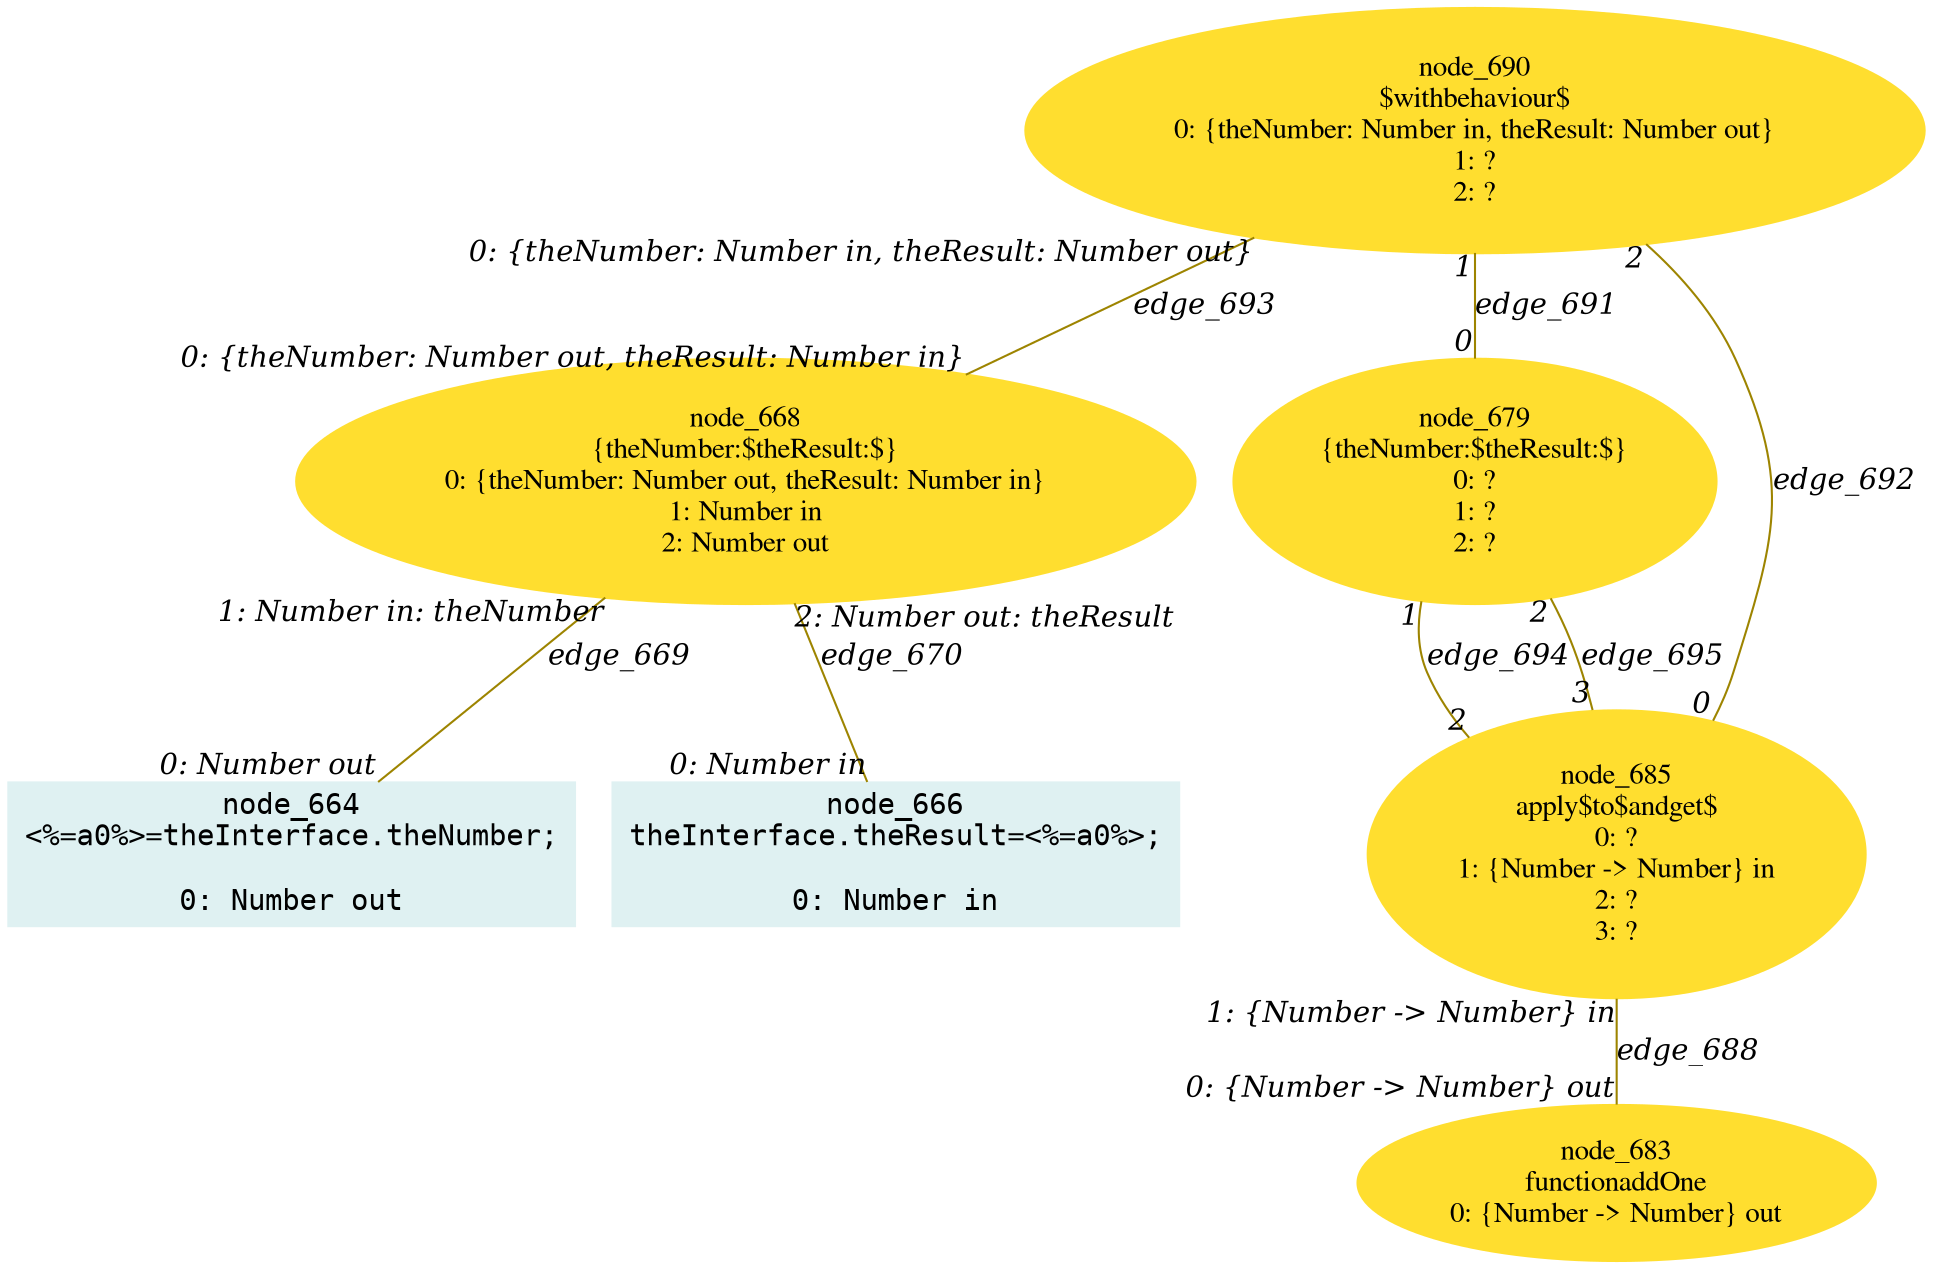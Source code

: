 digraph g{node_664 [shape="box", style="filled", color="#dff1f2", fontname="Courier", label="node_664
<%=a0%>=theInterface.theNumber;

0: Number out" ]
node_666 [shape="box", style="filled", color="#dff1f2", fontname="Courier", label="node_666
theInterface.theResult=<%=a0%>;

0: Number in" ]
node_668 [shape="ellipse", style="filled", color="#ffde2f", fontname="Times", label="node_668
{theNumber:$theResult:$}
0: {theNumber: Number out, theResult: Number in}
1: Number in
2: Number out" ]
node_679 [shape="ellipse", style="filled", color="#ffde2f", fontname="Times", label="node_679
{theNumber:$theResult:$}
0: ?
1: ?
2: ?" ]
node_683 [shape="ellipse", style="filled", color="#ffde2f", fontname="Times", label="node_683
functionaddOne
0: {Number -> Number} out" ]
node_685 [shape="ellipse", style="filled", color="#ffde2f", fontname="Times", label="node_685
apply$to$andget$
0: ?
1: {Number -> Number} in
2: ?
3: ?" ]
node_690 [shape="ellipse", style="filled", color="#ffde2f", fontname="Times", label="node_690
$withbehaviour$
0: {theNumber: Number in, theResult: Number out}
1: ?
2: ?" ]
node_668 -> node_664 [dir=none, arrowHead=none, fontname="Times-Italic", arrowsize=1, color="#9d8400", label="edge_669",  headlabel="0: Number out", taillabel="1: Number in: theNumber" ]
node_668 -> node_666 [dir=none, arrowHead=none, fontname="Times-Italic", arrowsize=1, color="#9d8400", label="edge_670",  headlabel="0: Number in", taillabel="2: Number out: theResult" ]
node_685 -> node_683 [dir=none, arrowHead=none, fontname="Times-Italic", arrowsize=1, color="#9d8400", label="edge_688",  headlabel="0: {Number -> Number} out", taillabel="1: {Number -> Number} in" ]
node_690 -> node_679 [dir=none, arrowHead=none, fontname="Times-Italic", arrowsize=1, color="#9d8400", label="edge_691",  headlabel="0", taillabel="1" ]
node_690 -> node_685 [dir=none, arrowHead=none, fontname="Times-Italic", arrowsize=1, color="#9d8400", label="edge_692",  headlabel="0", taillabel="2" ]
node_690 -> node_668 [dir=none, arrowHead=none, fontname="Times-Italic", arrowsize=1, color="#9d8400", label="edge_693",  headlabel="0: {theNumber: Number out, theResult: Number in}", taillabel="0: {theNumber: Number in, theResult: Number out}" ]
node_679 -> node_685 [dir=none, arrowHead=none, fontname="Times-Italic", arrowsize=1, color="#9d8400", label="edge_694",  headlabel="2", taillabel="1" ]
node_679 -> node_685 [dir=none, arrowHead=none, fontname="Times-Italic", arrowsize=1, color="#9d8400", label="edge_695",  headlabel="3", taillabel="2" ]
}